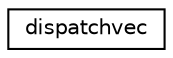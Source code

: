 digraph "Graphical Class Hierarchy"
{
  edge [fontname="Helvetica",fontsize="10",labelfontname="Helvetica",labelfontsize="10"];
  node [fontname="Helvetica",fontsize="10",shape=record];
  rankdir="LR";
  Node0 [label="dispatchvec",height=0.2,width=0.4,color="black", fillcolor="white", style="filled",URL="$d7/df1/structdispatchvec.html"];
}
